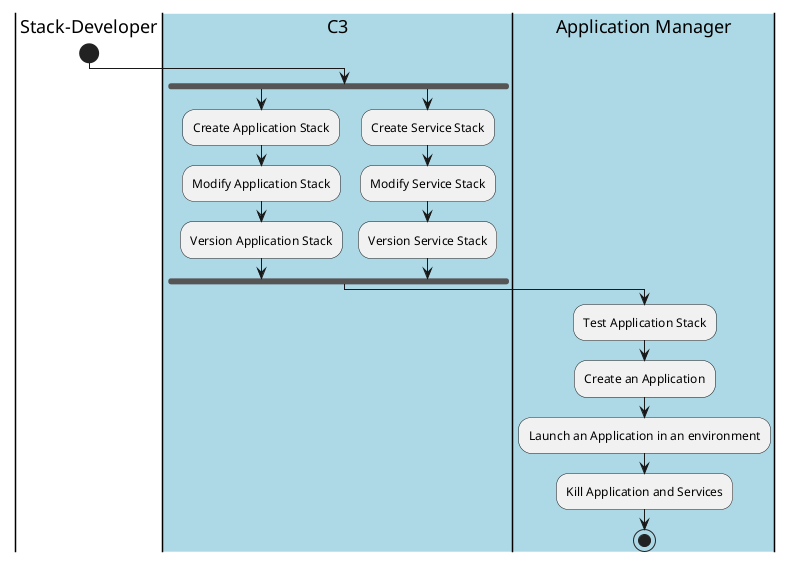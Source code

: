 @startuml
|Stack-Developer|
start
|#lightblue|C3|
fork
:Create Application Stack;
:Modify Application Stack;
:Version Application Stack;
fork again
:Create Service Stack;
:Modify Service Stack;
:Version Service Stack;
fork end
|#lightblue|Application Manager|
:Test Application Stack;
:Create an Application;
:Launch an Application in an environment;
:Kill Application and Services;
stop
@enduml
